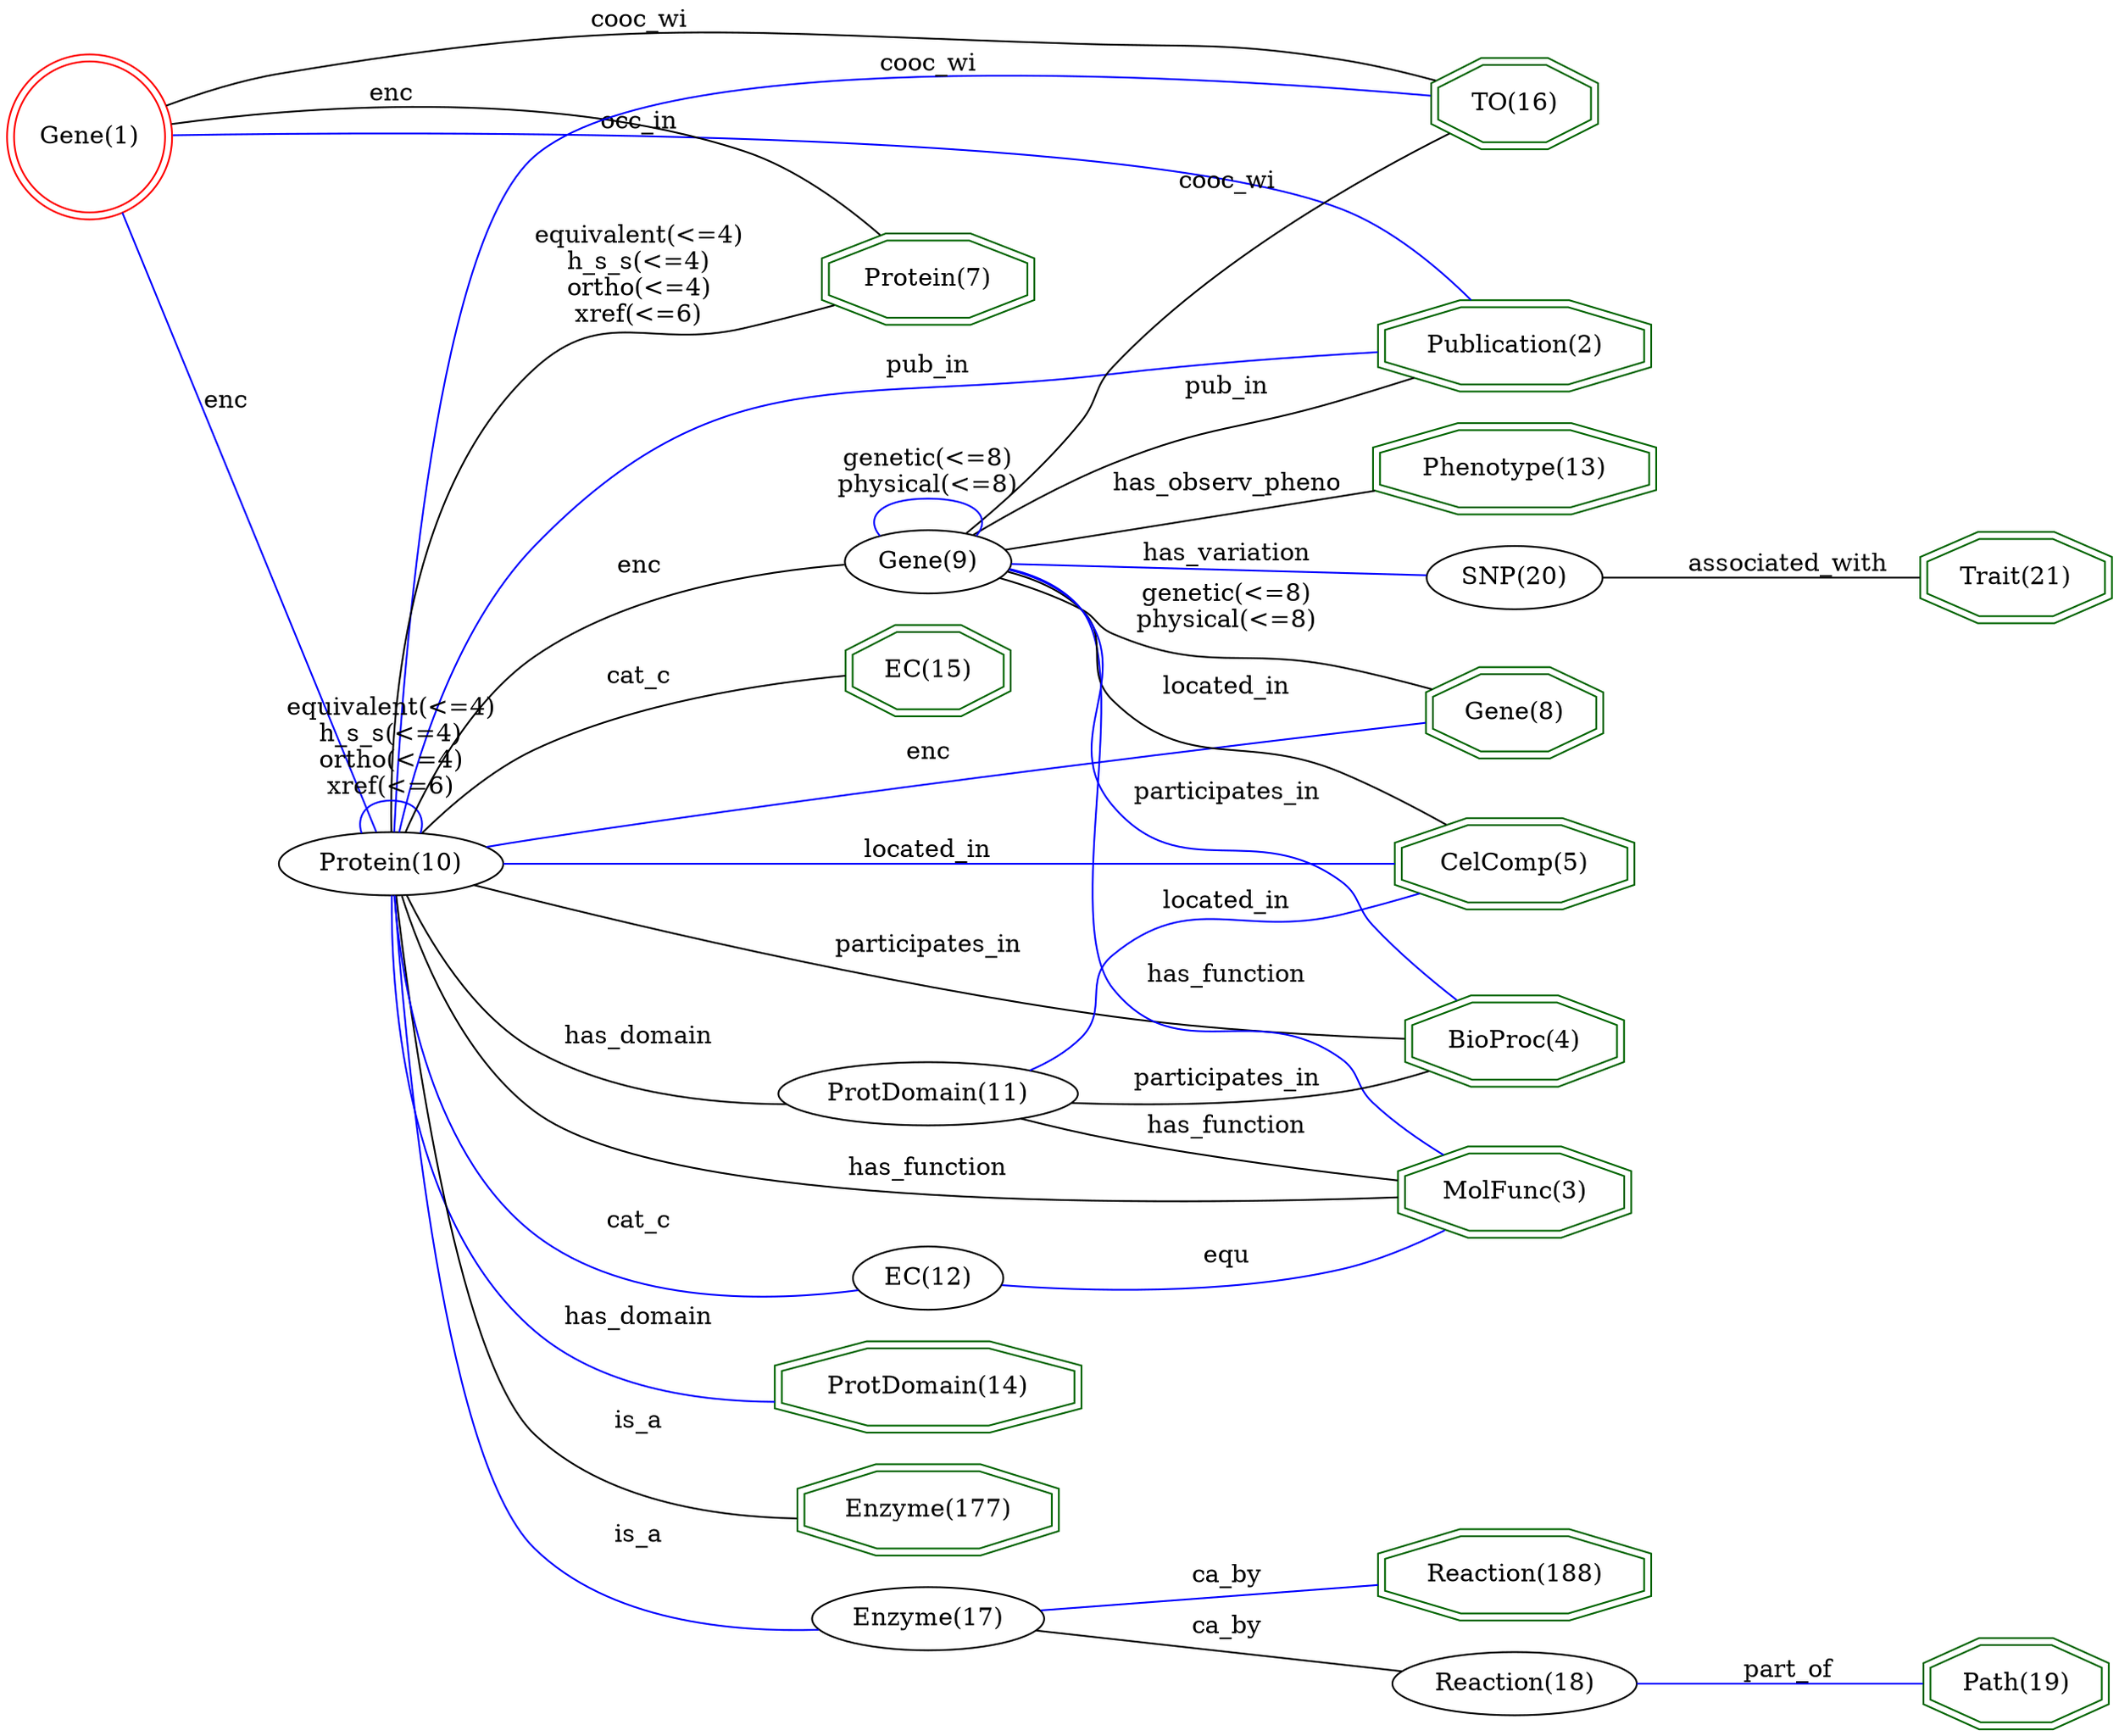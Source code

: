 digraph {
	graph [_draw_="c 9 -#fffffe00 C 7 -#ffffff P 4 0 0 0 926 1030.67 926 1030.67 0 ",
		bb="0,0,1030.7,926",
		dpi=96,
		rankdir=LR,
		xdotversion=1.7
	];
	node [label="\N"];
	"EC(15)"	[_draw_="c 7 -#006400 p 8 485.69 565.54 485.69 580.46 462.71 591 430.21 591 407.24 580.46 407.24 565.54 430.21 555 462.71 555 c 7 -#006400 \
p 8 489.7 562.98 489.7 583.02 463.59 595 429.33 595 403.22 583.02 403.22 562.98 429.33 551 463.59 551 ",
		_ldraw_="F 14 11 -Times-Roman c 7 -#000000 T 446.46 568.8 0 41.21 6 -EC(15) ",
		color=darkgreen,
		height=0.61111,
		pos="446.46,573",
		shape=doubleoctagon,
		width=1.1977];
	"Path(19)"	[_draw_="c 7 -#006400 p 8 1025.33 14.54 1025.33 29.46 999.66 40 963.37 40 937.7 29.46 937.7 14.54 963.37 4 999.66 4 c 7 -#006400 p 8 1029.32 \
11.86 1029.32 32.14 1000.45 44 962.58 44 933.71 32.14 933.71 11.86 962.58 0 1000.45 0 ",
		_ldraw_="F 14 11 -Times-Roman c 7 -#000000 T 981.52 17.8 0 48.21 8 -Path(19) ",
		color=darkgreen,
		height=0.61111,
		pos="981.52,22",
		shape=doubleoctagon,
		width=1.3307];
	"Gene(1)"	[_draw_="c 7 -#ff0000 e 43.08 862 39.15 39.15 c 7 -#ff0000 e 43.08 862 43.15 43.15 ",
		_ldraw_="F 14 11 -Times-Roman c 7 -#000000 T 43.08 857.8 0 45.86 7 -Gene(1) ",
		color=red,
		height=1.1966,
		pos="43.077,862",
		shape=doublecircle,
		width=1.1966];
	"TO(16)"	[_draw_="c 7 -#006400 p 8 775.1 873.54 775.1 888.46 751.98 899 719.3 899 696.18 888.46 696.18 873.54 719.3 863 751.98 863 c 7 -#006400 p \
8 779.1 870.97 779.1 891.03 752.85 903 718.43 903 692.18 891.03 692.18 870.97 718.43 859 752.85 859 ",
		_ldraw_="F 14 11 -Times-Roman c 7 -#000000 T 735.64 876.8 0 41.74 6 -TO(16) ",
		color=darkgreen,
		height=0.61111,
		pos="735.64,881",
		shape=doubleoctagon,
		width=1.2077];
	"Gene(1)" -> "TO(16)"	[_draw_="c 7 -#000000 B 16 83.2 877.98 90.12 880.52 97.3 882.97 104.15 885 120.46 889.83 124.74 890.58 141.58 893 310.05 917.19 354.02 914.87 \
524.14 910 578.52 908.44 592.56 911.17 646.34 903 662.43 900.56 679.87 896.52 694.96 892.56 ",
		_ldraw_="F 14 11 -Times-Roman c 7 -#000000 T 305.57 914.8 0 47.43 7 -cooc_wi ",
		arrowhead=none,
		color=black,
		label=cooc_wi,
		lp="305.57,919",
		pos="83.202,877.98 90.119,880.52 97.301,882.97 104.15,885 120.46,889.83 124.74,890.58 141.58,893 310.05,917.19 354.02,914.87 524.14,910 \
578.52,908.44 592.56,911.17 646.34,903 662.43,900.56 679.87,896.52 694.96,892.56"];
	"Publication(2)"	[_draw_="c 7 -#006400 p 8 801.54 747.54 801.54 762.46 762.93 773 708.35 773 669.74 762.46 669.74 747.54 708.35 737 762.93 737 c 7 -#006400 \
p 8 805.55 744.49 805.55 765.51 763.47 777 707.81 777 665.73 765.51 665.73 744.49 707.81 733 763.47 733 ",
		_ldraw_="F 14 11 -Times-Roman c 7 -#000000 T 735.64 750.8 0 80.1 14 -Publication(2) ",
		color=darkgreen,
		height=0.61111,
		pos="735.64,755",
		shape=doubleoctagon,
		width=1.9362];
	"Gene(1)" -> "Publication(2)"	[_draw_="c 7 -#0000ff B 7 86.28 862.21 205.6 862.32 543.41 859.15 646.34 821 671.65 811.62 695.86 792.55 712.51 777.31 ",
		_ldraw_="F 14 11 -Times-Roman c 7 -#000000 T 305.57 862.8 0 37.32 6 -occ_in ",
		arrowhead=none,
		color=blue,
		label=occ_in,
		lp="305.57,867",
		pos="86.282,862.21 205.6,862.32 543.41,859.15 646.34,821 671.65,811.62 695.86,792.55 712.51,777.31"];
	"Protein(7)"	[_draw_="c 7 -#006400 p 8 495.98 777.54 495.98 792.46 466.97 803 425.95 803 396.94 792.46 396.94 777.54 425.95 767 466.97 767 c 7 -#006400 \
p 8 499.97 774.74 499.97 795.26 467.67 807 425.25 807 392.96 795.26 392.96 774.74 425.25 763 467.67 763 ",
		_ldraw_="F 14 11 -Times-Roman c 7 -#000000 T 446.46 780.8 0 56.77 10 -Protein(7) ",
		color=darkgreen,
		height=0.61111,
		pos="446.46,785",
		shape=doubleoctagon,
		width=1.4931];
	"Gene(1)" -> "Protein(7)"	[_draw_="c 7 -#000000 B 7 85.86 868.31 146.17 875.75 260.32 883.59 350.78 853 378.77 843.53 405.63 822.75 423.54 806.63 ",
		_ldraw_="F 14 11 -Times-Roman c 7 -#000000 T 191.97 877.8 0 19.43 3 -enc ",
		arrowhead=none,
		color=black,
		label=enc,
		lp="191.97,882",
		pos="85.858,868.31 146.17,875.75 260.32,883.59 350.78,853 378.77,843.53 405.63,822.75 423.54,806.63"];
	"Protein(10)"	[_draw_="c 7 -#000000 e 191.97 469 50.27 18 ",
		_ldraw_="F 14 11 -Times-Roman c 7 -#000000 T 191.97 464.8 0 63.77 11 -Protein(10) ",
		height=0.5,
		pos="191.97,469",
		width=1.3996];
	"Gene(1)" -> "Protein(10)"	[_draw_="c 7 -#0000ff B 4 59.11 821.79 90.48 737.86 161.85 546.9 184.17 487.19 ",
		_ldraw_="F 14 11 -Times-Roman c 7 -#000000 T 113.87 702.8 0 19.43 3 -enc ",
		arrowhead=none,
		color=blue,
		label=enc,
		lp="113.87,707",
		pos="59.107,821.79 90.475,737.86 161.85,546.9 184.17,487.19"];
	"MolFunc(3)"	[_draw_="c 7 -#006400 p 8 793.03 278.54 793.03 293.46 759.41 304 711.87 304 678.25 293.46 678.25 278.54 711.87 268 759.41 268 c 7 -#006400 \
p 8 797.04 275.61 797.04 296.39 760.03 308 711.25 308 674.24 296.39 674.24 275.61 711.25 264 760.03 264 ",
		_ldraw_="F 14 11 -Times-Roman c 7 -#000000 T 735.64 281.8 0 67.66 10 -MolFunc(3) ",
		color=darkgreen,
		height=0.61111,
		pos="735.64,286",
		shape=doubleoctagon,
		width=1.7];
	"Gene(8)"	[_draw_="c 7 -#006400 p 8 777.75 544.54 777.75 559.46 753.08 570 718.2 570 693.53 559.46 693.53 544.54 718.2 534 753.08 534 c 7 -#006400 \
p 8 781.73 541.9 781.73 562.1 753.9 574 717.38 574 689.55 562.1 689.55 541.9 717.38 530 753.9 530 ",
		_ldraw_="F 14 11 -Times-Roman c 7 -#000000 T 735.64 547.8 0 45.86 7 -Gene(8) ",
		color=darkgreen,
		height=0.61111,
		pos="735.64,552",
		shape=doubleoctagon,
		width=1.286];
	"Phenotype(13)"	[_draw_="c 7 -#006400 p 8 802.75 681.54 802.75 696.46 763.44 707 707.84 707 668.53 696.46 668.53 681.54 707.84 671 763.44 671 c 7 -#006400 \
p 8 806.74 678.47 806.74 699.53 763.96 711 707.32 711 664.55 699.53 664.55 678.47 707.32 667 763.96 667 ",
		_ldraw_="F 14 11 -Times-Roman c 7 -#000000 T 735.64 684.8 0 82.43 13 -Phenotype(13) ",
		color=darkgreen,
		height=0.61111,
		pos="735.64,689",
		shape=doubleoctagon,
		width=1.9805];
	"Trait(21)"	[_draw_="c 7 -#006400 p 8 1026.82 623.54 1026.82 638.46 1000.28 649 962.75 649 936.21 638.46 936.21 623.54 962.75 613 1000.28 613 c 7 -#006400 \
p 8 1030.83 620.83 1030.83 641.17 1001.05 653 961.98 653 932.2 641.17 932.2 620.83 961.98 609 1001.05 609 ",
		_ldraw_="F 14 11 -Times-Roman c 7 -#000000 T 981.52 626.8 0 50.05 9 -Trait(21) ",
		color=darkgreen,
		height=0.61111,
		pos="981.52,631",
		shape=doubleoctagon,
		width=1.3655];
	"CelComp(5)"	[_draw_="c 7 -#006400 p 8 794.24 461.54 794.24 476.46 759.91 487 711.37 487 677.04 476.46 677.04 461.54 711.37 451 759.91 451 c 7 -#006400 \
p 8 798.23 458.59 798.23 479.41 760.51 491 710.77 491 673.05 479.41 673.05 458.59 710.77 447 760.51 447 ",
		_ldraw_="F 14 11 -Times-Roman c 7 -#000000 T 735.64 464.8 0 69.99 10 -CelComp(5) ",
		color=darkgreen,
		height=0.61111,
		pos="735.64,469",
		shape=doubleoctagon,
		width=1.7443];
	"BioProc(4)"	[_draw_="c 7 -#006400 p 8 789.09 362.54 789.09 377.46 757.78 388 713.5 388 682.19 377.46 682.19 362.54 713.5 352 757.78 352 c 7 -#006400 \
p 8 793.09 359.67 793.09 380.33 758.44 392 712.84 392 678.19 380.33 678.19 359.67 712.84 348 758.44 348 ",
		_ldraw_="F 14 11 -Times-Roman c 7 -#000000 T 735.64 365.8 0 62.21 10 -BioProc(4) ",
		color=darkgreen,
		height=0.61111,
		pos="735.64,370",
		shape=doubleoctagon,
		width=1.5966];
	"ProtDomain(14)"	[_draw_="c 7 -#006400 p 8 520.32 168.54 520.32 183.46 477.05 194 415.87 194 372.61 183.46 372.61 168.54 415.87 158 477.05 158 c 7 -#006400 \
p 8 524.32 165.4 524.32 186.6 477.54 198 415.39 198 368.6 186.6 368.6 165.4 415.39 154 477.54 154 ",
		_ldraw_="F 14 11 -Times-Roman c 7 -#000000 T 446.46 171.8 0 91.77 14 -ProtDomain(14) ",
		color=darkgreen,
		height=0.61111,
		pos="446.46,176",
		shape=doubleoctagon,
		width=2.1578];
	"Reaction(188)"	[_draw_="c 7 -#006400 p 8 801.52 72.54 801.52 87.46 762.93 98 708.35 98 669.76 87.46 669.76 72.54 708.35 62 762.93 62 c 7 -#006400 p 8 805.53 \
69.49 805.53 90.51 763.47 102 707.81 102 665.75 90.51 665.75 69.49 707.81 58 763.47 58 ",
		_ldraw_="F 14 11 -Times-Roman c 7 -#000000 T 735.64 75.8 0 80.08 13 -Reaction(188) ",
		color=darkgreen,
		height=0.61111,
		pos="735.64,80",
		shape=doubleoctagon,
		width=1.9359];
	"Enzyme(177)"	[_draw_="c 7 -#006400 p 8 509.53 106.54 509.53 121.46 472.58 132 420.34 132 383.39 121.46 383.39 106.54 420.34 96 472.58 96 c 7 -#006400 \
p 8 513.53 103.53 513.53 124.47 473.14 136 419.78 136 379.39 124.47 379.39 103.53 419.78 92 473.14 92 ",
		_ldraw_="F 14 11 -Times-Roman c 7 -#000000 T 446.46 109.8 0 76.19 11 -Enzyme(177) ",
		color=darkgreen,
		height=0.61111,
		pos="446.46,114",
		shape=doubleoctagon,
		width=1.8621];
	"Reaction(18)"	[_draw_="c 7 -#000000 e 735.64 22 56.04 18 ",
		_ldraw_="F 14 11 -Times-Roman c 7 -#000000 T 735.64 17.8 0 73.08 12 -Reaction(18) ",
		height=0.5,
		pos="735.64,22",
		width=1.5631];
	"Reaction(18)" -> "Path(19)"	[_draw_="c 7 -#0000ff B 4 791.98 22 834.7 22 893.16 22 933.6 22 ",
		_ldraw_="F 14 11 -Times-Roman c 7 -#000000 T 869.65 24.8 0 40.43 7 -part_of ",
		arrowhead=none,
		color=blue,
		label=part_of,
		lp="869.65,29",
		pos="791.98,22 834.7,22 893.16,22 933.6,22"];
	"Protein(10)" -> "EC(15)"	[_draw_="c 7 -#000000 B 7 206.56 486.43 218.98 501.13 238.67 521.54 260.35 533 305.55 556.89 364.14 566.52 403.17 570.39 ",
		_ldraw_="F 14 11 -Times-Roman c 7 -#000000 T 305.57 564.8 0 29.53 5 -cat_c ",
		arrowhead=none,
		color=black,
		label=cat_c,
		lp="305.57,569",
		pos="206.56,486.43 218.98,501.13 238.67,521.54 260.35,533 305.55,556.89 364.14,566.52 403.17,570.39"];
	"Protein(10)" -> "TO(16)"	[_draw_="c 7 -#0000ff B 7 193.34 487.03 195.16 555.87 205.44 800.81 260.35 850 323.12 906.23 587.65 892.47 692.03 884.61 ",
		_ldraw_="F 14 11 -Times-Roman c 7 -#000000 T 446.46 894.8 0 47.43 7 -cooc_wi ",
		arrowhead=none,
		color=blue,
		label=cooc_wi,
		lp="446.46,899",
		pos="193.34,487.03 195.16,555.87 205.44,800.81 260.35,850 323.12,906.23 587.65,892.47 692.03,884.61"];
	"Protein(10)" -> "MolFunc(3)"	[_draw_="c 7 -#000000 B 13 194.3 450.91 198 413.7 211.62 328.07 260.35 280 296.6 244.24 318.55 251.33 368.78 243 490.71 222.77 525.53 233.96 \
646.34 260 660.25 263 675.15 267.05 688.69 271.07 ",
		_ldraw_="F 14 11 -Times-Roman c 7 -#000000 T 446.46 245.8 0 72.32 12 -has_function ",
		arrowhead=none,
		color=black,
		label=has_function,
		lp="446.46,250",
		pos="194.3,450.91 198,413.7 211.62,328.07 260.35,280 296.6,244.24 318.55,251.33 368.78,243 490.71,222.77 525.53,233.96 646.34,260 660.25,\
263 675.15,267.05 688.69,271.07"];
	"Protein(10)" -> "Gene(8)"	[_draw_="c 7 -#0000ff B 7 235.31 478.2 243.6 479.89 252.23 481.57 260.35 483 417.27 510.69 604.82 535.56 689.37 546.34 ",
		_ldraw_="F 14 11 -Times-Roman c 7 -#000000 T 446.46 525.8 0 19.43 3 -enc ",
		arrowhead=none,
		color=blue,
		label=enc,
		lp="446.46,530",
		pos="235.31,478.2 243.6,479.89 252.23,481.57 260.35,483 417.27,510.69 604.82,535.56 689.37,546.34"];
	"Protein(10)" -> "CelComp(5)"	[_draw_="c 7 -#0000ff B 4 242.47 469 341.59 469 564.17 469 672.73 469 ",
		_ldraw_="F 14 11 -Times-Roman c 7 -#000000 T 446.46 471.8 0 58.31 10 -located_in ",
		arrowhead=none,
		color=blue,
		label=located_in,
		lp="446.46,476",
		pos="242.47,469 341.59,469 564.17,469 672.73,469"];
	"Protein(10)" -> "BioProc(4)"	[_draw_="c 7 -#000000 B 7 231.04 457.52 294.76 438.81 427.35 402.02 542.14 384 587.49 376.88 639.43 373.37 677.92 371.65 ",
		_ldraw_="F 14 11 -Times-Roman c 7 -#000000 T 446.46 421.8 0 82.41 15 -participates_in ",
		arrowhead=none,
		color=black,
		label=participates_in,
		lp="446.46,426",
		pos="231.04,457.52 294.76,438.81 427.35,402.02 542.14,384 587.49,376.88 639.43,373.37 677.92,371.65"];
	"Protein(10)" -> "Publication(2)"	[_draw_="c 7 -#0000ff B 13 196.32 487.11 203.22 520.16 221.71 591.07 260.35 637 296.82 680.35 316.21 682.89 368.78 704 441.89 733.36 464.14 \
729.89 542.14 741 582.95 746.81 628.98 750.27 665.79 752.29 ",
		_ldraw_="F 14 11 -Times-Roman c 7 -#000000 T 446.46 740.8 0 38.89 6 -pub_in ",
		arrowhead=none,
		color=blue,
		label=pub_in,
		lp="446.46,745",
		pos="196.32,487.11 203.22,520.16 221.71,591.07 260.35,637 296.82,680.35 316.21,682.89 368.78,704 441.89,733.36 464.14,729.89 542.14,741 \
582.95,746.81 628.98,750.27 665.79,752.29"];
	"Protein(10)" -> "Protein(7)"	[_draw_="c 7 -#000000 B 10 195.15 487.02 202.02 540.78 224.86 698.5 260.35 734 289.68 763.32 310.79 746.01 350.78 757 367.31 761.54 385.37 \
766.81 401.25 771.54 ",
		_ldraw_="F 14 11 -Times-Roman c 7 -#000000 T 305.57 801.8 0 90.43 15 -equivalent(<=4) F 14 11 -Times-Roman c 7 -#000000 T 305.57 787.8 0 \
64.01 10 -h_s_s(<=4) F 14 11 -Times-Roman c 7 -#000000 T 305.57 773.8 0 61.67 10 -ortho(<=4) F 14 11 -Times-Roman c 7 -#000000 T \
305.57 759.8 0 54.65 9 -xref(<=6) ",
		arrowhead=none,
		color=black,
		label="equivalent(<=4)\nh_s_s(<=4)\northo(<=4)\nxref(<=6)",
		lp="305.57,785",
		pos="195.15,487.02 202.02,540.78 224.86,698.5 260.35,734 289.68,763.32 310.79,746.01 350.78,757 367.31,761.54 385.37,766.81 401.25,771.54"];
	"Protein(10)" -> "ProtDomain(14)"	[_draw_="c 7 -#0000ff B 7 195.03 450.97 201.57 397.2 223.56 239.62 260.35 206 289.2 179.65 331.67 171.41 368.66 170.09 ",
		_ldraw_="F 14 11 -Times-Roman c 7 -#000000 T 305.57 208.8 0 67.66 10 -has_domain ",
		arrowhead=none,
		color=blue,
		label=has_domain,
		lp="305.57,213",
		pos="195.03,450.97 201.57,397.2 223.56,239.62 260.35,206 289.2,179.65 331.67,171.41 368.66,170.09"];
	"Protein(10)" -> "Enzyme(177)"	[_draw_="c 7 -#000000 B 7 194.28 450.98 199.06 390.43 217.56 195.69 260.35 153 291.16 122.27 339.67 112.9 379.3 111.01 ",
		_ldraw_="F 14 11 -Times-Roman c 7 -#000000 T 305.57 155.8 0 22.55 4 -is_a ",
		arrowhead=none,
		color=black,
		label=is_a,
		lp="305.57,160",
		pos="194.28,450.98 199.06,390.43 217.56,195.69 260.35,153 291.16,122.27 339.67,112.9 379.3,111.01"];
	"Protein(10)" -> "Protein(10)"	[_draw_="c 7 -#0000ff B 7 178.04 486.41 175.44 496.09 180.08 505 191.97 505 203.85 505 208.49 496.09 205.89 486.41 ",
		_ldraw_="F 14 11 -Times-Roman c 7 -#000000 T 191.97 549.8 0 90.43 15 -equivalent(<=4) F 14 11 -Times-Roman c 7 -#000000 T 191.97 535.8 0 \
64.01 10 -h_s_s(<=4) F 14 11 -Times-Roman c 7 -#000000 T 191.97 521.8 0 61.67 10 -ortho(<=4) F 14 11 -Times-Roman c 7 -#000000 T \
191.97 507.8 0 54.65 9 -xref(<=6) ",
		arrowhead=none,
		color=blue,
		label="equivalent(<=4)\nh_s_s(<=4)\northo(<=4)\nxref(<=6)",
		lp="191.97,533",
		pos="178.04,486.41 175.44,496.09 180.08,505 191.97,505 203.85,505 208.49,496.09 205.89,486.41"];
	"EC(12)"	[_draw_="c 7 -#000000 e 446.46 284 36.28 18 ",
		_ldraw_="F 14 11 -Times-Roman c 7 -#000000 T 446.46 279.8 0 41.21 6 -EC(12) ",
		height=0.5,
		pos="446.46,284",
		width=1.0039];
	"Protein(10)" -> "EC(12)"	[_draw_="c 7 -#0000ff B 7 195.5 451.04 201.04 418.91 217.37 351.8 260.35 318 303.63 283.97 370.13 280.01 410.54 281.27 ",
		_ldraw_="F 14 11 -Times-Roman c 7 -#000000 T 305.57 320.8 0 29.53 5 -cat_c ",
		arrowhead=none,
		color=blue,
		label=cat_c,
		lp="305.57,325",
		pos="195.5,451.04 201.04,418.91 217.37,351.8 260.35,318 303.63,283.97 370.13,280.01 410.54,281.27"];
	"Gene(9)"	[_draw_="c 7 -#000000 e 446.46 631 39.15 18 ",
		_ldraw_="F 14 11 -Times-Roman c 7 -#000000 T 446.46 626.8 0 45.86 7 -Gene(9) ",
		height=0.5,
		pos="446.46,631",
		width=1.0855];
	"Protein(10)" -> "Gene(9)"	[_draw_="c 7 -#000000 B 7 199.01 486.9 208.26 511.6 228.34 555.81 260.35 580 303.84 612.85 367.28 624.55 407.46 628.7 ",
		_ldraw_="F 14 11 -Times-Roman c 7 -#000000 T 305.57 621.8 0 19.43 3 -enc ",
		arrowhead=none,
		color=black,
		label=enc,
		lp="305.57,626",
		pos="199.01,486.9 208.26,511.6 228.34,555.81 260.35,580 303.84,612.85 367.28,624.55 407.46,628.7"];
	"ProtDomain(11)"	[_draw_="c 7 -#000000 e 446.46 338 68 18 ",
		_ldraw_="F 14 11 -Times-Roman c 7 -#000000 T 446.46 333.8 0 91.25 14 -ProtDomain(11) ",
		height=0.5,
		pos="446.46,338",
		width=1.8819];
	"Protein(10)" -> "ProtDomain(11)"	[_draw_="c 7 -#000000 B 7 199.04 451.08 208.22 426.96 228.07 384.69 260.35 364 295.6 341.41 342.33 334.99 380.02 334.17 ",
		_ldraw_="F 14 11 -Times-Roman c 7 -#000000 T 305.57 366.8 0 67.66 10 -has_domain ",
		arrowhead=none,
		color=black,
		label=has_domain,
		lp="305.57,371",
		pos="199.04,451.08 208.22,426.96 228.07,384.69 260.35,364 295.6,341.41 342.33,334.99 380.02,334.17"];
	"Enzyme(17)"	[_draw_="c 7 -#000000 e 446.46 56 53.63 18 ",
		_ldraw_="F 14 11 -Times-Roman c 7 -#000000 T 446.46 51.8 0 69.19 10 -Enzyme(17) ",
		height=0.5,
		pos="446.46,56",
		width=1.4949];
	"Protein(10)" -> "Enzyme(17)"	[_draw_="c 7 -#0000ff B 7 193.67 450.66 196.63 382.87 210.39 147.69 260.35 96 294.4 60.77 351.52 53 393.32 52.66 ",
		_ldraw_="F 14 11 -Times-Roman c 7 -#000000 T 305.57 98.8 0 22.55 4 -is_a ",
		arrowhead=none,
		color=blue,
		label=is_a,
		lp="305.57,103",
		pos="193.67,450.66 196.63,382.87 210.39,147.69 260.35,96 294.4,60.774 351.52,53.003 393.32,52.661"];
	"EC(12)" -> "MolFunc(3)"	[_draw_="c 7 -#0000ff B 10 480.15 277.09 498.32 273.6 521.38 269.74 542.14 268 588.29 264.13 600.27 263.35 646.34 268 657.71 269.15 669.77 \
271.1 681.21 273.31 ",
		_ldraw_="F 14 11 -Times-Roman c 7 -#000000 T 594.24 270.8 0 20.21 3 -equ ",
		arrowhead=none,
		color=blue,
		label=equ,
		lp="594.24,275",
		pos="480.15,277.09 498.32,273.6 521.38,269.74 542.14,268 588.29,264.13 600.27,263.35 646.34,268 657.71,269.15 669.77,271.1 681.21,273.31"];
	"Gene(9)" -> "TO(16)"	[_draw_="c 7 -#000000 B 10 465.73 646.75 482.31 661.67 506.76 685.25 524.14 709 534.24 722.8 530.9 730.12 542.14 743 589.88 797.67 663.3 \
842.55 704.29 865.16 ",
		_ldraw_="F 14 11 -Times-Roman c 7 -#000000 T 594.24 831.8 0 47.43 7 -cooc_wi ",
		arrowhead=none,
		color=black,
		label=cooc_wi,
		lp="594.24,836",
		pos="465.73,646.75 482.31,661.67 506.76,685.25 524.14,709 534.24,722.8 530.9,730.12 542.14,743 589.88,797.67 663.3,842.55 704.29,865.16"];
	"Gene(9)" -> "MolFunc(3)"	[_draw_="c 7 -#0000ff B 16 484.55 626.64 499.13 622.97 514.62 616.26 524.14 604 552.05 568.05 514.74 436.34 542.14 400 572.01 360.39 605.81 \
388.59 646.34 360 656.39 352.91 655.38 347.42 664.34 339 676.82 327.28 691.84 315.67 704.78 306.32 ",
		_ldraw_="F 14 11 -Times-Roman c 7 -#000000 T 594.24 402.8 0 72.32 12 -has_function ",
		arrowhead=none,
		color=blue,
		label=has_function,
		lp="594.24,407",
		pos="484.55,626.64 499.13,622.97 514.62,616.26 524.14,604 552.05,568.05 514.74,436.34 542.14,400 572.01,360.39 605.81,388.59 646.34,360 \
656.39,352.91 655.38,347.42 664.34,339 676.82,327.28 691.84,315.67 704.78,306.32"];
	"Gene(9)" -> "Gene(8)"	[_draw_="c 7 -#000000 B 10 477.42 619.71 495.89 613.04 520.16 604.79 542.14 599 587.74 586.98 600.57 590.36 646.34 579 662.68 574.95 680.47 \
569.68 695.77 564.87 ",
		_ldraw_="F 14 11 -Times-Roman c 7 -#000000 T 594.24 615.8 0 72.54 12 -genetic(<=8) F 14 11 -Times-Roman c 7 -#000000 T 594.24 601.8 0 78.77 \
13 -physical(<=8) ",
		arrowhead=none,
		color=black,
		label="genetic(<=8)\nphysical(<=8)",
		lp="594.24,613",
		pos="477.42,619.71 495.89,613.04 520.16,604.79 542.14,599 587.74,586.98 600.57,590.36 646.34,579 662.68,574.95 680.47,569.68 695.77,564.87"];
	"Gene(9)" -> "Phenotype(13)"	[_draw_="c 7 -#000000 B 4 482.67 638.11 529.78 647.63 614.08 664.65 672.12 676.37 ",
		_ldraw_="F 14 11 -Times-Roman c 7 -#000000 T 594.24 672.8 0 104.2 16 -has_observ_pheno ",
		arrowhead=none,
		color=black,
		label=has_observ_pheno,
		lp="594.24,677",
		pos="482.67,638.11 529.78,647.63 614.08,664.65 672.12,676.37"];
	"Gene(9)" -> "CelComp(5)"	[_draw_="c 7 -#000000 B 13 483.6 624.85 497.68 620.9 513.06 614.46 524.14 604 539.21 589.78 527.34 575.49 542.14 561 577.71 526.19 601.52 \
541.62 646.34 520 665.64 510.7 686.42 498.79 702.97 488.83 ",
		_ldraw_="F 14 11 -Times-Roman c 7 -#000000 T 594.24 563.8 0 58.31 10 -located_in ",
		arrowhead=none,
		color=black,
		label=located_in,
		lp="594.24,568",
		pos="483.6,624.85 497.68,620.9 513.06,614.46 524.14,604 539.21,589.78 527.34,575.49 542.14,561 577.71,526.19 601.52,541.62 646.34,520 \
665.64,510.7 686.42,498.79 702.97,488.83"];
	"Gene(9)" -> "BioProc(4)"	[_draw_="c 7 -#0000ff B 16 484.43 626.12 498.81 622.37 514.19 615.73 524.14 604 553.92 568.89 513.3 537.88 542.14 502 573.53 462.95 605.77 \
488.39 646.34 459 656.3 451.79 655.92 446.95 664.34 438 679.48 421.93 697.37 404.64 711.31 391.52 ",
		_ldraw_="F 14 11 -Times-Roman c 7 -#000000 T 594.24 504.8 0 82.41 15 -participates_in ",
		arrowhead=none,
		color=blue,
		label=participates_in,
		lp="594.24,509",
		pos="484.43,626.12 498.81,622.37 514.19,615.73 524.14,604 553.92,568.89 513.3,537.88 542.14,502 573.53,462.95 605.77,488.39 646.34,459 \
656.3,451.79 655.92,446.95 664.34,438 679.48,421.93 697.37,404.64 711.31,391.52"];
	"Gene(9)" -> "Publication(2)"	[_draw_="c 7 -#000000 B 7 469.31 645.94 488.06 658.31 516.08 675.78 542.14 688 567.85 700.05 636.99 723.33 685 739.02 ",
		_ldraw_="F 14 11 -Times-Roman c 7 -#000000 T 594.24 727.8 0 38.89 6 -pub_in ",
		arrowhead=none,
		color=black,
		label=pub_in,
		lp="594.24,732",
		pos="469.31,645.94 488.06,658.31 516.08,675.78 542.14,688 567.85,700.05 636.99,723.33 685,739.02"];
	"Gene(9)" -> "Gene(9)"	[_draw_="c 7 -#0000ff B 7 423.04 645.79 415.41 656.42 423.22 667 446.46 667 469.7 667 477.51 656.42 469.88 645.79 ",
		_ldraw_="F 14 11 -Times-Roman c 7 -#000000 T 446.46 683.8 0 72.54 12 -genetic(<=8) F 14 11 -Times-Roman c 7 -#000000 T 446.46 669.8 0 78.77 \
13 -physical(<=8) ",
		arrowhead=none,
		color=blue,
		label="genetic(<=8)\nphysical(<=8)",
		lp="446.46,681",
		pos="423.04,645.79 415.41,656.42 423.22,667 446.46,667 469.7,667 477.51,656.42 469.88,645.79"];
	"SNP(20)"	[_draw_="c 7 -#000000 e 735.64 631 41.13 18 ",
		_ldraw_="F 14 11 -Times-Roman c 7 -#000000 T 735.64 626.8 0 49.01 7 -SNP(20) ",
		height=0.5,
		pos="735.64,631",
		width=1.1406];
	"Gene(9)" -> "SNP(20)"	[_draw_="c 7 -#0000ff B 4 485.6 631 539.91 631 639.1 631 694.5 631 ",
		_ldraw_="F 14 11 -Times-Roman c 7 -#000000 T 594.24 633.8 0 75.42 13 -has_variation ",
		arrowhead=none,
		color=blue,
		label=has_variation,
		lp="594.24,638",
		pos="485.6,631 539.91,631 639.1,631 694.5,631"];
	"ProtDomain(11)" -> "MolFunc(3)"	[_draw_="c 7 -#000000 B 7 496.94 325.78 511.46 322.39 527.4 318.86 542.14 316 586.14 307.47 636.16 299.74 674.18 294.26 ",
		_ldraw_="F 14 11 -Times-Roman c 7 -#000000 T 594.24 318.8 0 72.32 12 -has_function ",
		arrowhead=none,
		color=black,
		label=has_function,
		lp="594.24,323",
		pos="496.94,325.78 511.46,322.39 527.4,318.86 542.14,316 586.14,307.47 636.16,299.74 674.18,294.26"];
	"ProtDomain(11)" -> "CelComp(5)"	[_draw_="c 7 -#0000ff B 13 495 350.8 505.64 355.45 516.13 361.69 524.14 370 539.96 386.4 524.93 403.07 542.14 418 577.97 449.08 600.54 428.71 \
646.34 441 660.17 444.71 675.05 449.22 688.59 453.54 ",
		_ldraw_="F 14 11 -Times-Roman c 7 -#000000 T 594.24 443.8 0 58.31 10 -located_in ",
		arrowhead=none,
		color=blue,
		label=located_in,
		lp="594.24,448",
		pos="495,350.8 505.64,355.45 516.13,361.69 524.14,370 539.96,386.4 524.93,403.07 542.14,418 577.97,449.08 600.54,428.71 646.34,441 660.17,\
444.71 675.05,449.22 688.59,453.54"];
	"ProtDomain(11)" -> "BioProc(4)"	[_draw_="c 7 -#000000 B 7 513.28 334.62 552.23 333.79 602.39 334.74 646.34 342 662.05 344.59 678.82 349.37 693.47 354.25 ",
		_ldraw_="F 14 11 -Times-Roman c 7 -#000000 T 594.24 344.8 0 82.41 15 -participates_in ",
		arrowhead=none,
		color=black,
		label=participates_in,
		lp="594.24,349",
		pos="513.28,334.62 552.23,333.79 602.39,334.74 646.34,342 662.05,344.59 678.82,349.37 693.47,354.25"];
	"Enzyme(17)" -> "Reaction(188)"	[_draw_="c 7 -#0000ff B 4 498.8 60.29 545.43 64.19 614.56 69.96 665.93 74.26 ",
		_ldraw_="F 14 11 -Times-Roman c 7 -#000000 T 594.24 74.8 0 33.43 5 -ca_by ",
		arrowhead=none,
		color=blue,
		label=ca_by,
		lp="594.24,79",
		pos="498.8,60.291 545.43,64.187 614.56,69.965 665.93,74.258"];
	"Enzyme(17)" -> "Reaction(18)"	[_draw_="c 7 -#000000 B 4 497.48 50.08 549.23 43.95 629.69 34.43 682.28 28.2 ",
		_ldraw_="F 14 11 -Times-Roman c 7 -#000000 T 594.24 46.8 0 33.43 5 -ca_by ",
		arrowhead=none,
		color=black,
		label=ca_by,
		lp="594.24,51",
		pos="497.48,50.078 549.23,43.951 629.69,34.425 682.28,28.199"];
	"SNP(20)" -> "Trait(21)"	[_draw_="c 7 -#000000 B 4 776.91 631 819.53 631 886.77 631 932.21 631 ",
		_ldraw_="F 14 11 -Times-Roman c 7 -#000000 T 869.65 633.8 0 89.42 15 -associated_with ",
		arrowhead=none,
		color=black,
		label=associated_with,
		lp="869.65,638",
		pos="776.91,631 819.53,631 886.77,631 932.21,631"];
}
